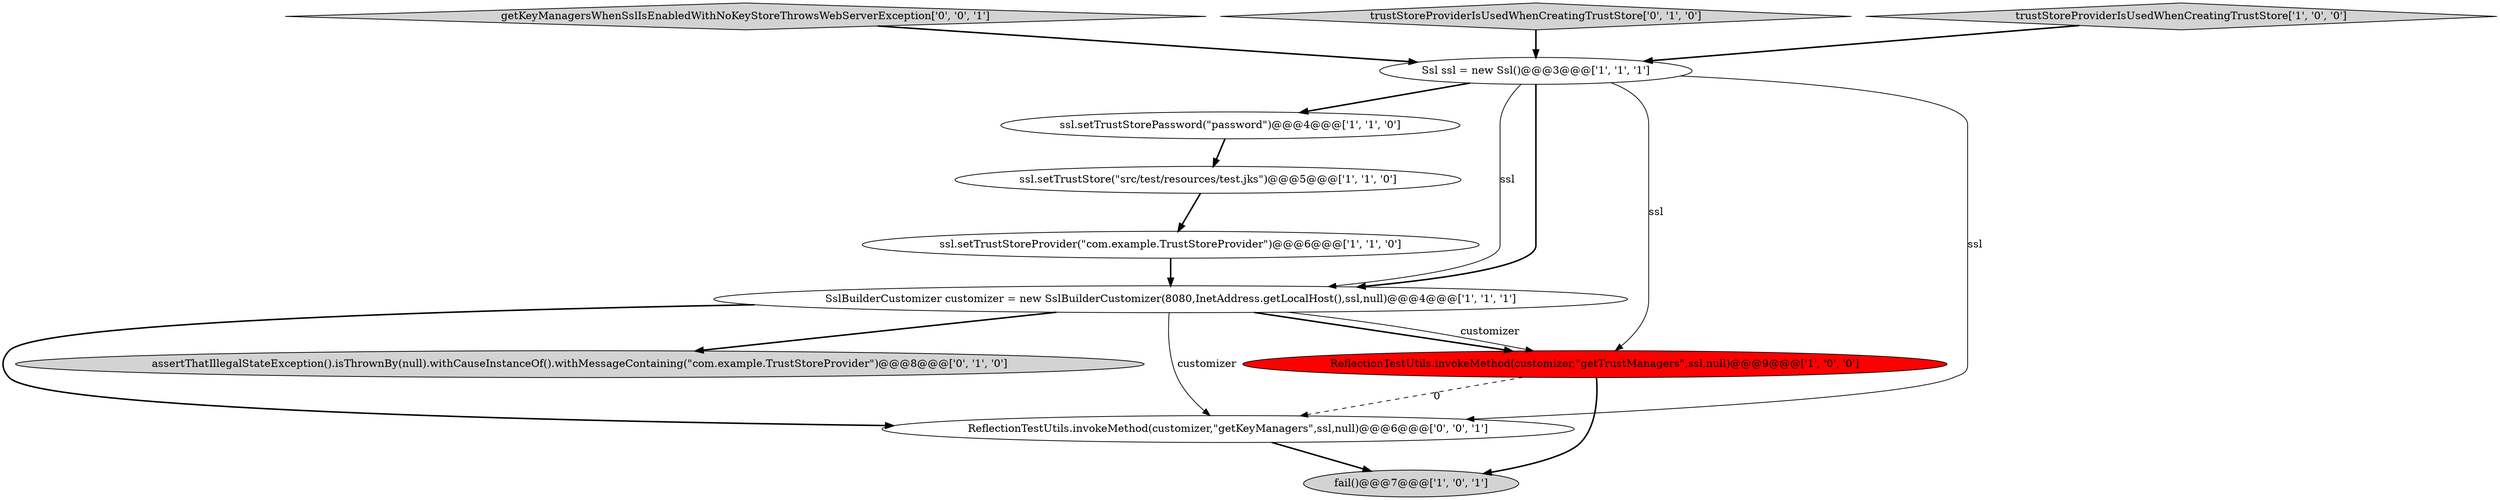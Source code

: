 digraph {
3 [style = filled, label = "fail()@@@7@@@['1', '0', '1']", fillcolor = lightgray, shape = ellipse image = "AAA0AAABBB1BBB"];
8 [style = filled, label = "assertThatIllegalStateException().isThrownBy(null).withCauseInstanceOf().withMessageContaining(\"com.example.TrustStoreProvider\")@@@8@@@['0', '1', '0']", fillcolor = lightgray, shape = ellipse image = "AAA0AAABBB2BBB"];
10 [style = filled, label = "getKeyManagersWhenSslIsEnabledWithNoKeyStoreThrowsWebServerException['0', '0', '1']", fillcolor = lightgray, shape = diamond image = "AAA0AAABBB3BBB"];
7 [style = filled, label = "ReflectionTestUtils.invokeMethod(customizer,\"getTrustManagers\",ssl,null)@@@9@@@['1', '0', '0']", fillcolor = red, shape = ellipse image = "AAA1AAABBB1BBB"];
11 [style = filled, label = "ReflectionTestUtils.invokeMethod(customizer,\"getKeyManagers\",ssl,null)@@@6@@@['0', '0', '1']", fillcolor = white, shape = ellipse image = "AAA0AAABBB3BBB"];
4 [style = filled, label = "ssl.setTrustStoreProvider(\"com.example.TrustStoreProvider\")@@@6@@@['1', '1', '0']", fillcolor = white, shape = ellipse image = "AAA0AAABBB1BBB"];
5 [style = filled, label = "ssl.setTrustStorePassword(\"password\")@@@4@@@['1', '1', '0']", fillcolor = white, shape = ellipse image = "AAA0AAABBB1BBB"];
6 [style = filled, label = "ssl.setTrustStore(\"src/test/resources/test.jks\")@@@5@@@['1', '1', '0']", fillcolor = white, shape = ellipse image = "AAA0AAABBB1BBB"];
9 [style = filled, label = "trustStoreProviderIsUsedWhenCreatingTrustStore['0', '1', '0']", fillcolor = lightgray, shape = diamond image = "AAA0AAABBB2BBB"];
0 [style = filled, label = "SslBuilderCustomizer customizer = new SslBuilderCustomizer(8080,InetAddress.getLocalHost(),ssl,null)@@@4@@@['1', '1', '1']", fillcolor = white, shape = ellipse image = "AAA0AAABBB1BBB"];
1 [style = filled, label = "Ssl ssl = new Ssl()@@@3@@@['1', '1', '1']", fillcolor = white, shape = ellipse image = "AAA0AAABBB1BBB"];
2 [style = filled, label = "trustStoreProviderIsUsedWhenCreatingTrustStore['1', '0', '0']", fillcolor = lightgray, shape = diamond image = "AAA0AAABBB1BBB"];
1->5 [style = bold, label=""];
7->11 [style = dashed, label="0"];
6->4 [style = bold, label=""];
0->11 [style = bold, label=""];
1->0 [style = solid, label="ssl"];
1->11 [style = solid, label="ssl"];
1->0 [style = bold, label=""];
0->11 [style = solid, label="customizer"];
5->6 [style = bold, label=""];
9->1 [style = bold, label=""];
10->1 [style = bold, label=""];
11->3 [style = bold, label=""];
2->1 [style = bold, label=""];
7->3 [style = bold, label=""];
1->7 [style = solid, label="ssl"];
4->0 [style = bold, label=""];
0->8 [style = bold, label=""];
0->7 [style = bold, label=""];
0->7 [style = solid, label="customizer"];
}
